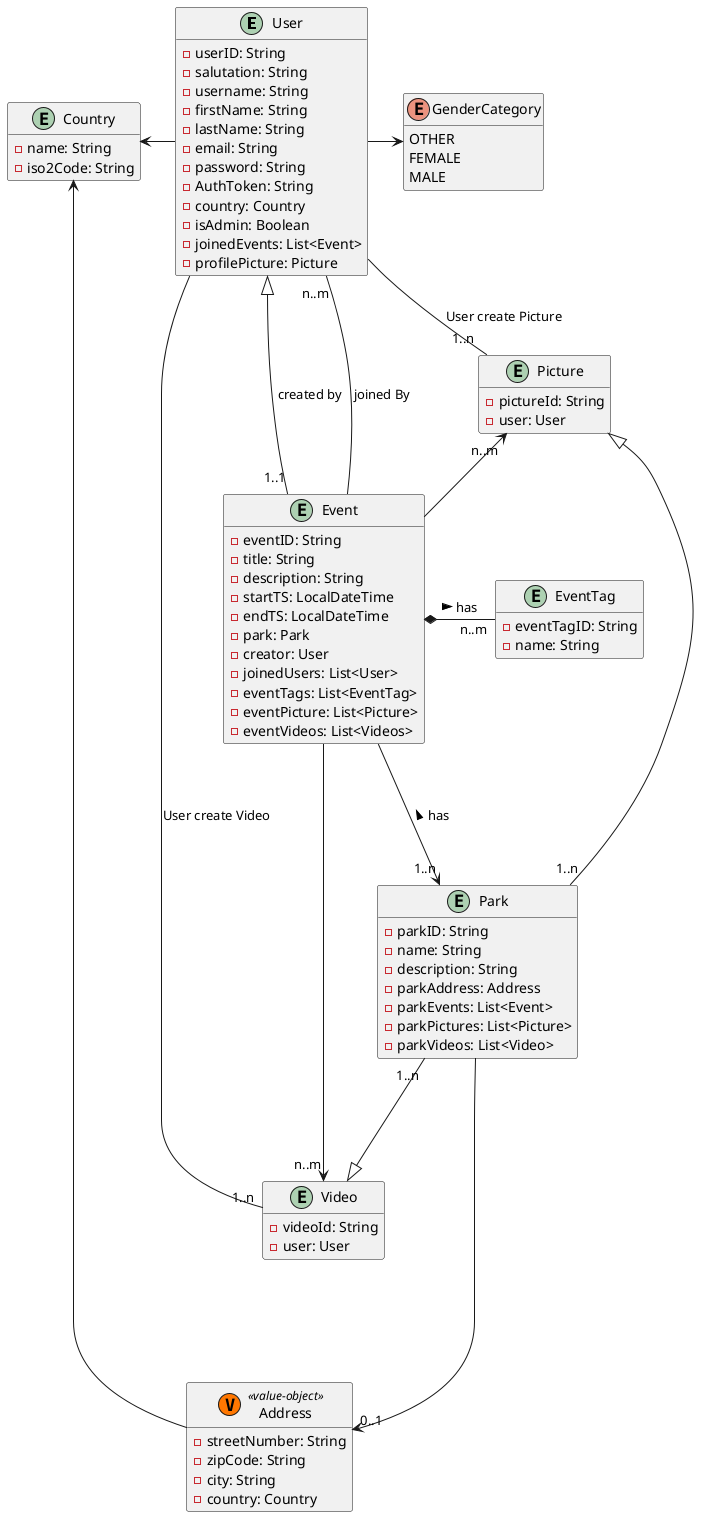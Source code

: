 @startuml
'https://plantuml.com/class-diagram

hide empty methods

entity User {
    - userID: String
    - salutation: String
    - username: String
    - firstName: String
    - lastName: String
    - email: String
    - password: String
    - AuthToken: String
    - country: Country
    - isAdmin: Boolean
    - joinedEvents: List<Event>
    - profilePicture: Picture
}

enum GenderCategory {
    OTHER
    FEMALE
    MALE
}

entity Event {
    - eventID: String
    - title: String
    - description: String
    - startTS: LocalDateTime
    - endTS: LocalDateTime
    - park: Park
    - creator: User
    - joinedUsers: List<User>
    - eventTags: List<EventTag>
    - eventPicture: List<Picture>
    - eventVideos: List<Videos>
}

entity EventTag {
    - eventTagID: String
    - name: String
}

entity Picture {
    - pictureId: String
    - user: User
}

entity Video {
    - videoId: String
    - user: User
}

entity Park {
    - parkID: String
    - name: String
    - description: String
    - parkAddress: Address
    - parkEvents: List<Event>
    - parkPictures: List<Picture>
    - parkVideos: List<Video>
}

class Address <<(V, #FF7700) value-object>> {
    - streetNumber: String
    - zipCode: String
    - city: String
    - country: Country
}

entity Country {
    - name: String
    - iso2Code: String
}

Event "1..1" --|> User : created by
Event ---> "1..n" Park : has <
Event -- "n..m" User : joined By
EventTag "n..m" -left-* Event : has <
Picture "n..m" <-- Event
Video "n..m" <-left- Event
User -- "1..n" Picture  : User create Picture
Park "1..n" --|> Picture
User -- "1..n" Video  : User create Video
Park "1..n" ---|> Video
User -left-> Country
Address --> Country
Park -----> "0..1" Address
User -> GenderCategory

@enduml
